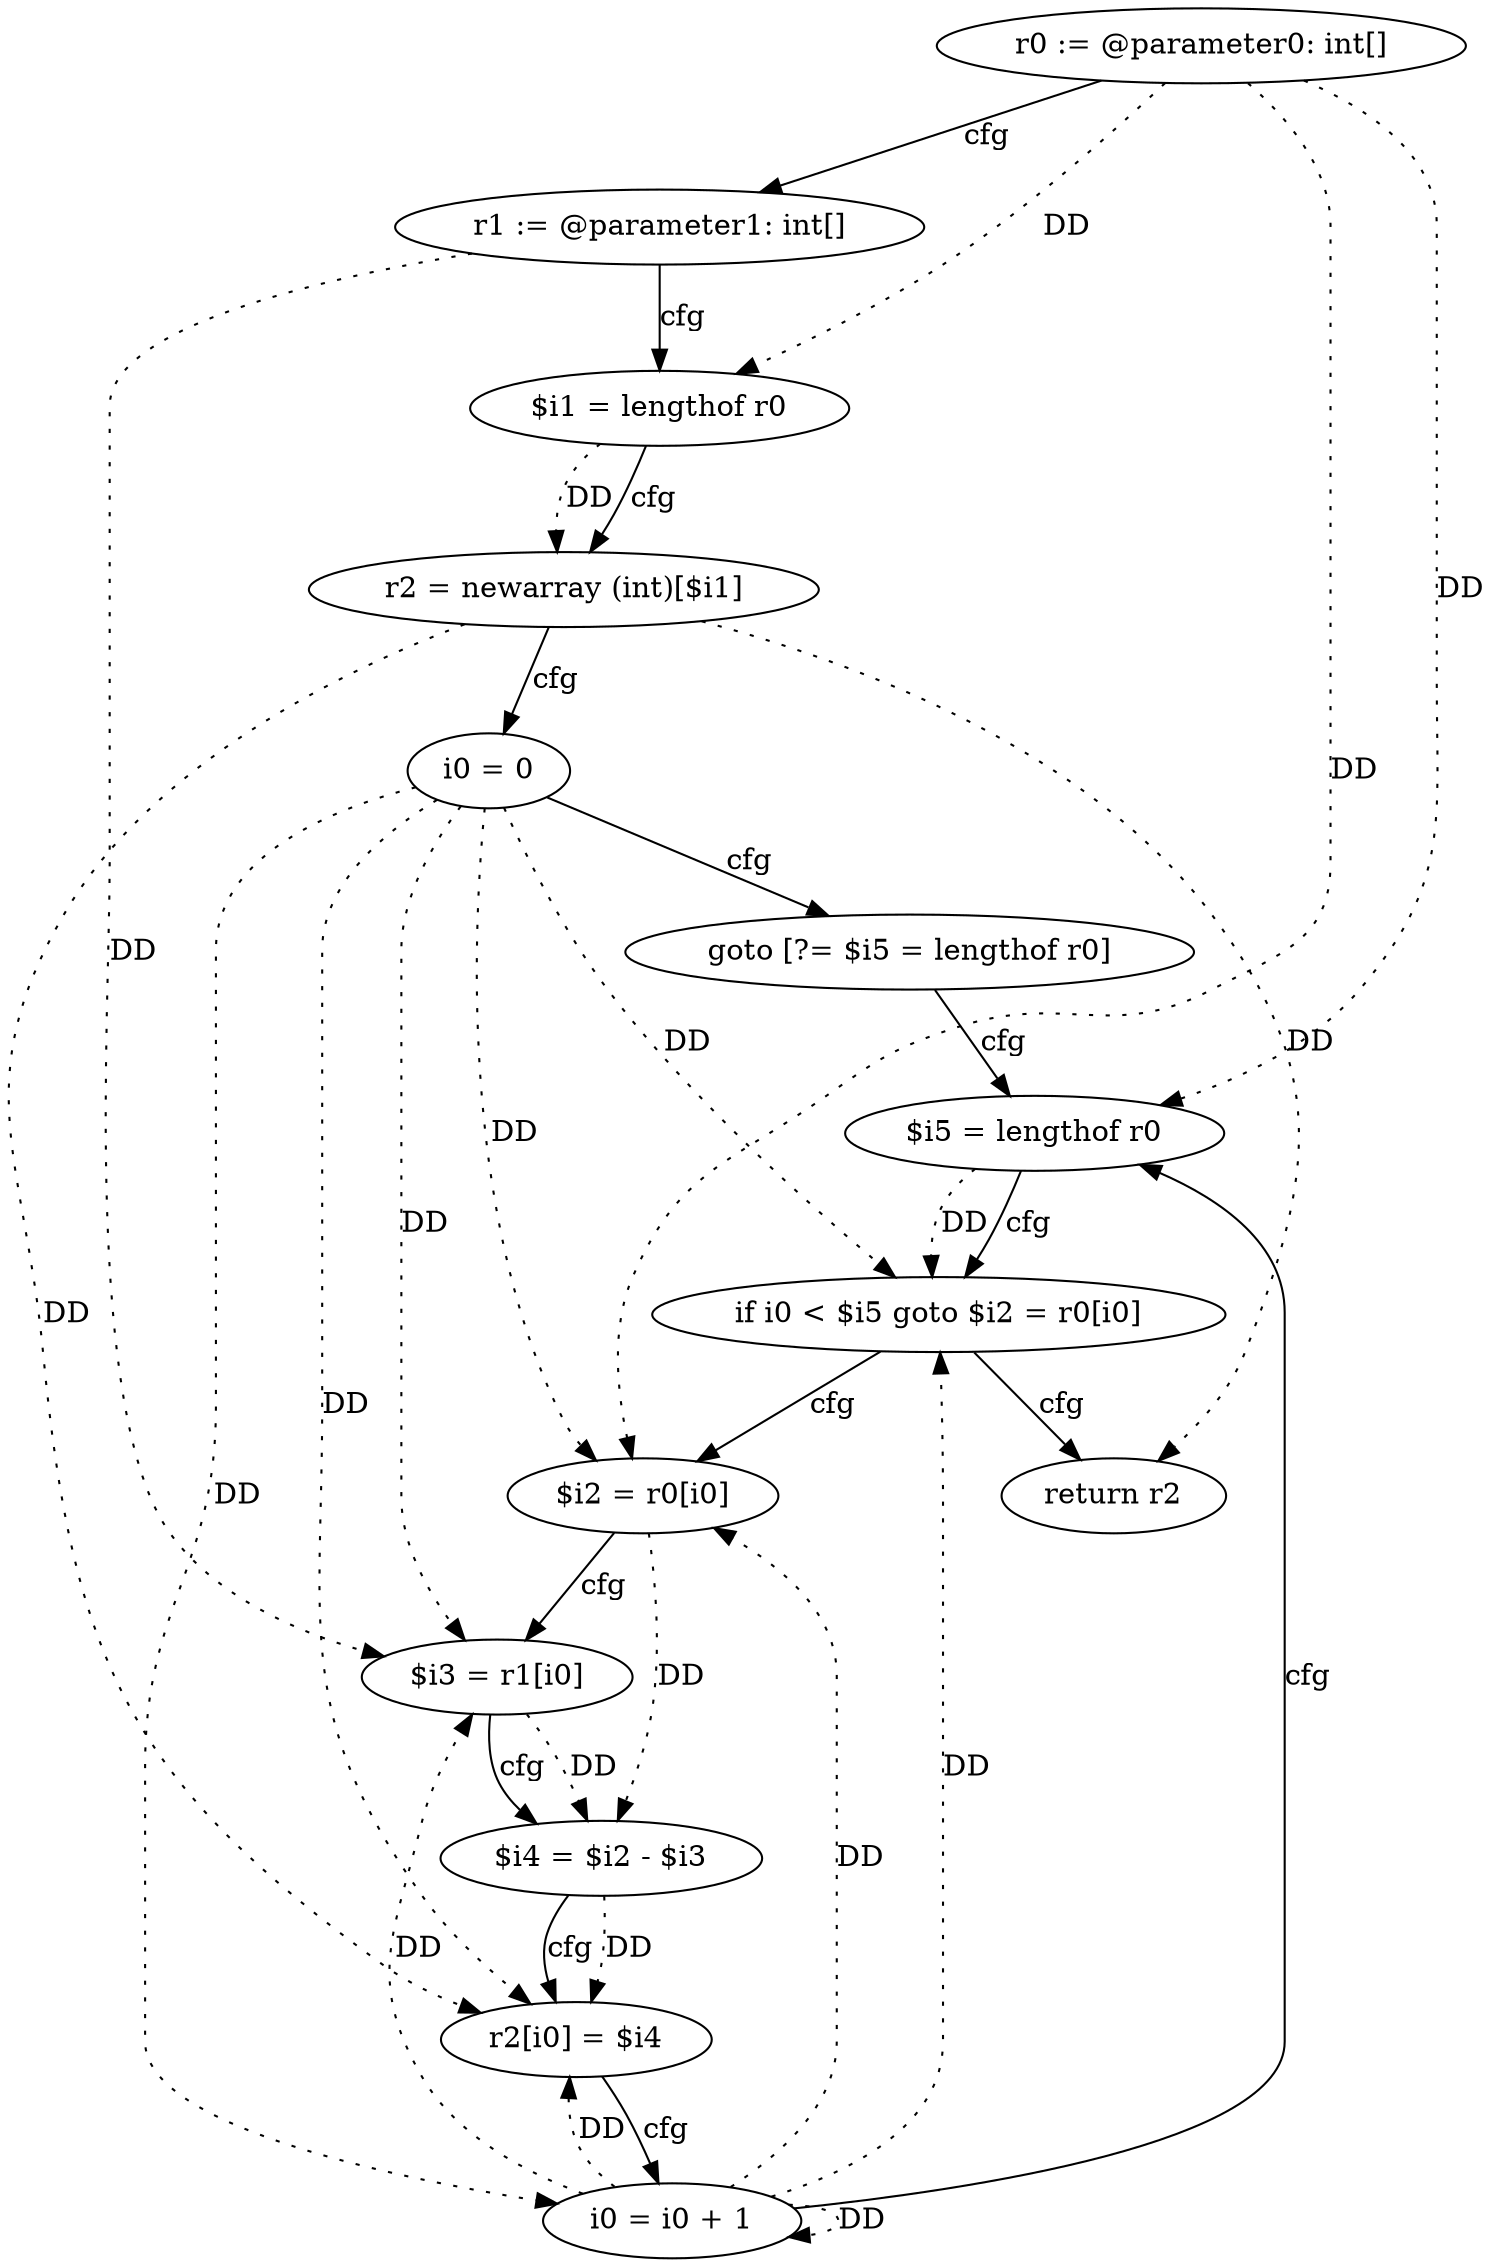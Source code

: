 digraph "find_diff" {
    "0" [label="r0 := @parameter0: int[]",];
    "1" [label="r1 := @parameter1: int[]",];
    "2" [label="$i1 = lengthof r0",];
    "3" [label="r2 = newarray (int)[$i1]",];
    "4" [label="i0 = 0",];
    "5" [label="goto [?= $i5 = lengthof r0]",];
    "6" [label="$i2 = r0[i0]",];
    "7" [label="$i3 = r1[i0]",];
    "8" [label="$i4 = $i2 - $i3",];
    "9" [label="r2[i0] = $i4",];
    "10" [label="i0 = i0 + 1",];
    "11" [label="$i5 = lengthof r0",];
    "12" [label="if i0 < $i5 goto $i2 = r0[i0]",];
    "13" [label="return r2",];
    "0"->"2" [label="DD",style=dotted,];
    "0"->"6" [label="DD",style=dotted,];
    "0"->"11" [label="DD",style=dotted,];
    "1"->"7" [label="DD",style=dotted,];
    "2"->"3" [label="DD",style=dotted,];
    "3"->"9" [label="DD",style=dotted,];
    "3"->"13" [label="DD",style=dotted,];
    "4"->"6" [label="DD",style=dotted,];
    "4"->"7" [label="DD",style=dotted,];
    "4"->"9" [label="DD",style=dotted,];
    "4"->"10" [label="DD",style=dotted,];
    "4"->"12" [label="DD",style=dotted,];
    "6"->"8" [label="DD",style=dotted,];
    "7"->"8" [label="DD",style=dotted,];
    "8"->"9" [label="DD",style=dotted,];
    "10"->"6" [label="DD",style=dotted,];
    "10"->"7" [label="DD",style=dotted,];
    "10"->"9" [label="DD",style=dotted,];
    "10"->"10" [label="DD",style=dotted,];
    "10"->"12" [label="DD",style=dotted,];
    "11"->"12" [label="DD",style=dotted,];
    "0"->"1" [label="cfg",];
    "1"->"2" [label="cfg",];
    "2"->"3" [label="cfg",];
    "3"->"4" [label="cfg",];
    "4"->"5" [label="cfg",];
    "5"->"11" [label="cfg",];
    "6"->"7" [label="cfg",];
    "7"->"8" [label="cfg",];
    "8"->"9" [label="cfg",];
    "9"->"10" [label="cfg",];
    "10"->"11" [label="cfg",];
    "11"->"12" [label="cfg",];
    "12"->"13" [label="cfg",];
    "12"->"6" [label="cfg",];
}
